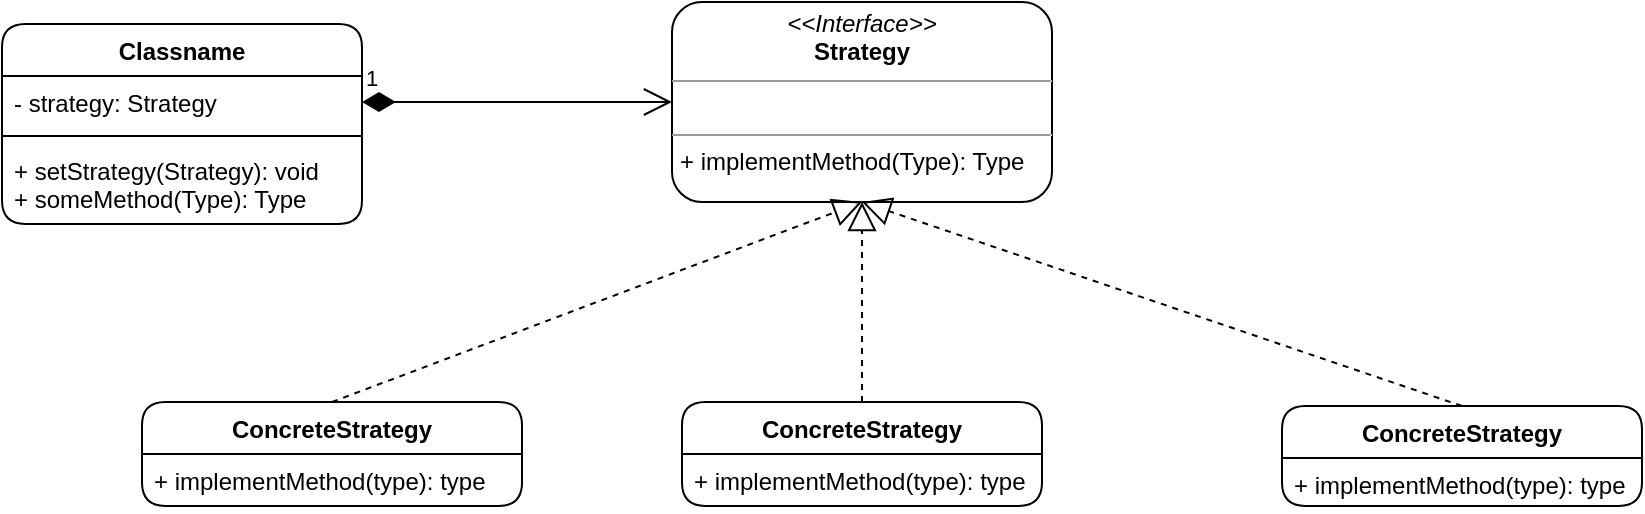 <mxfile version="13.9.9" type="device"><diagram id="XoBjUp5aje_ElDMifBGl" name="Page-1"><mxGraphModel dx="1024" dy="592" grid="1" gridSize="10" guides="1" tooltips="1" connect="1" arrows="1" fold="1" page="1" pageScale="1" pageWidth="827" pageHeight="1169" math="0" shadow="0"><root><mxCell id="0"/><mxCell id="1" parent="0"/><mxCell id="QiDf6ZnyPL9cv6KKr6Mu-1" value="ConcreteStrategy" style="swimlane;fontStyle=1;align=center;verticalAlign=top;childLayout=stackLayout;horizontal=1;startSize=26;horizontalStack=0;resizeParent=1;resizeParentMax=0;resizeLast=0;collapsible=1;marginBottom=0;rounded=1;" parent="1" vertex="1"><mxGeometry x="200" y="310" width="190" height="52" as="geometry"/></mxCell><mxCell id="QiDf6ZnyPL9cv6KKr6Mu-4" value="+ implementMethod(type): type" style="text;strokeColor=none;fillColor=none;align=left;verticalAlign=top;spacingLeft=4;spacingRight=4;overflow=hidden;rotatable=0;points=[[0,0.5],[1,0.5]];portConstraint=eastwest;rounded=1;" parent="QiDf6ZnyPL9cv6KKr6Mu-1" vertex="1"><mxGeometry y="26" width="190" height="26" as="geometry"/></mxCell><mxCell id="QiDf6ZnyPL9cv6KKr6Mu-5" value="&lt;p style=&quot;margin: 0px ; margin-top: 4px ; text-align: center&quot;&gt;&lt;i&gt;&amp;lt;&amp;lt;Interface&amp;gt;&amp;gt;&lt;/i&gt;&lt;br&gt;&lt;b&gt;Strategy&lt;/b&gt;&lt;/p&gt;&lt;hr size=&quot;1&quot;&gt;&lt;p style=&quot;margin: 0px ; margin-left: 4px&quot;&gt;&lt;br&gt;&lt;/p&gt;&lt;hr size=&quot;1&quot;&gt;&lt;p style=&quot;margin: 0px ; margin-left: 4px&quot;&gt;+ implementMethod(Type): Type&lt;br&gt;&lt;/p&gt;" style="verticalAlign=top;align=left;overflow=fill;fontSize=12;fontFamily=Helvetica;html=1;rounded=1;" parent="1" vertex="1"><mxGeometry x="465" y="110" width="190" height="100" as="geometry"/></mxCell><mxCell id="QiDf6ZnyPL9cv6KKr6Mu-7" value="" style="endArrow=block;dashed=1;endFill=0;endSize=12;html=1;entryX=0.5;entryY=1;entryDx=0;entryDy=0;exitX=0.5;exitY=0;exitDx=0;exitDy=0;" parent="1" source="QiDf6ZnyPL9cv6KKr6Mu-1" target="QiDf6ZnyPL9cv6KKr6Mu-5" edge="1"><mxGeometry width="160" relative="1" as="geometry"><mxPoint x="360" y="260" as="sourcePoint"/><mxPoint x="490" y="270" as="targetPoint"/></mxGeometry></mxCell><mxCell id="QiDf6ZnyPL9cv6KKr6Mu-9" value="ConcreteStrategy" style="swimlane;fontStyle=1;align=center;verticalAlign=top;childLayout=stackLayout;horizontal=1;startSize=26;horizontalStack=0;resizeParent=1;resizeParentMax=0;resizeLast=0;collapsible=1;marginBottom=0;rounded=1;" parent="1" vertex="1"><mxGeometry x="470" y="310" width="180" height="52" as="geometry"/></mxCell><mxCell id="QiDf6ZnyPL9cv6KKr6Mu-10" value="+ implementMethod(type): type" style="text;strokeColor=none;fillColor=none;align=left;verticalAlign=top;spacingLeft=4;spacingRight=4;overflow=hidden;rotatable=0;points=[[0,0.5],[1,0.5]];portConstraint=eastwest;rounded=1;" parent="QiDf6ZnyPL9cv6KKr6Mu-9" vertex="1"><mxGeometry y="26" width="180" height="26" as="geometry"/></mxCell><mxCell id="QiDf6ZnyPL9cv6KKr6Mu-11" value="ConcreteStrategy" style="swimlane;fontStyle=1;align=center;verticalAlign=top;childLayout=stackLayout;horizontal=1;startSize=26;horizontalStack=0;resizeParent=1;resizeParentMax=0;resizeLast=0;collapsible=1;marginBottom=0;rounded=1;" parent="1" vertex="1"><mxGeometry x="770" y="312" width="180" height="50" as="geometry"/></mxCell><mxCell id="QiDf6ZnyPL9cv6KKr6Mu-12" value="+ implementMethod(type): type" style="text;strokeColor=none;fillColor=none;align=left;verticalAlign=top;spacingLeft=4;spacingRight=4;overflow=hidden;rotatable=0;points=[[0,0.5],[1,0.5]];portConstraint=eastwest;rounded=1;" parent="QiDf6ZnyPL9cv6KKr6Mu-11" vertex="1"><mxGeometry y="26" width="180" height="24" as="geometry"/></mxCell><mxCell id="QiDf6ZnyPL9cv6KKr6Mu-16" value="" style="endArrow=block;dashed=1;endFill=0;endSize=12;html=1;exitX=0.5;exitY=0;exitDx=0;exitDy=0;entryX=0.5;entryY=1;entryDx=0;entryDy=0;" parent="1" source="QiDf6ZnyPL9cv6KKr6Mu-9" target="QiDf6ZnyPL9cv6KKr6Mu-5" edge="1"><mxGeometry width="160" relative="1" as="geometry"><mxPoint x="550" y="260" as="sourcePoint"/><mxPoint x="710" y="260" as="targetPoint"/></mxGeometry></mxCell><mxCell id="QiDf6ZnyPL9cv6KKr6Mu-17" value="" style="endArrow=block;dashed=1;endFill=0;endSize=12;html=1;exitX=0.5;exitY=0;exitDx=0;exitDy=0;entryX=0.5;entryY=1;entryDx=0;entryDy=0;" parent="1" source="QiDf6ZnyPL9cv6KKr6Mu-11" target="QiDf6ZnyPL9cv6KKr6Mu-5" edge="1"><mxGeometry width="160" relative="1" as="geometry"><mxPoint x="330" y="270" as="sourcePoint"/><mxPoint x="560" y="190" as="targetPoint"/></mxGeometry></mxCell><mxCell id="QiDf6ZnyPL9cv6KKr6Mu-18" value="Classname" style="swimlane;fontStyle=1;align=center;verticalAlign=top;childLayout=stackLayout;horizontal=1;startSize=26;horizontalStack=0;resizeParent=1;resizeParentMax=0;resizeLast=0;collapsible=1;marginBottom=0;rounded=1;" parent="1" vertex="1"><mxGeometry x="130" y="121" width="180" height="100" as="geometry"/></mxCell><mxCell id="QiDf6ZnyPL9cv6KKr6Mu-19" value="- strategy: Strategy" style="text;strokeColor=none;fillColor=none;align=left;verticalAlign=top;spacingLeft=4;spacingRight=4;overflow=hidden;rotatable=0;points=[[0,0.5],[1,0.5]];portConstraint=eastwest;" parent="QiDf6ZnyPL9cv6KKr6Mu-18" vertex="1"><mxGeometry y="26" width="180" height="26" as="geometry"/></mxCell><mxCell id="QiDf6ZnyPL9cv6KKr6Mu-20" value="" style="line;strokeWidth=1;fillColor=none;align=left;verticalAlign=middle;spacingTop=-1;spacingLeft=3;spacingRight=3;rotatable=0;labelPosition=right;points=[];portConstraint=eastwest;" parent="QiDf6ZnyPL9cv6KKr6Mu-18" vertex="1"><mxGeometry y="52" width="180" height="8" as="geometry"/></mxCell><mxCell id="QiDf6ZnyPL9cv6KKr6Mu-21" value="+ setStrategy(Strategy): void&#10;+ someMethod(Type): Type" style="text;strokeColor=none;fillColor=none;align=left;verticalAlign=top;spacingLeft=4;spacingRight=4;overflow=hidden;rotatable=0;points=[[0,0.5],[1,0.5]];portConstraint=eastwest;" parent="QiDf6ZnyPL9cv6KKr6Mu-18" vertex="1"><mxGeometry y="60" width="180" height="40" as="geometry"/></mxCell><mxCell id="QiDf6ZnyPL9cv6KKr6Mu-22" value="1" style="endArrow=open;html=1;endSize=12;startArrow=diamondThin;startSize=14;startFill=1;edgeStyle=orthogonalEdgeStyle;align=left;verticalAlign=bottom;exitX=1;exitY=0.5;exitDx=0;exitDy=0;entryX=0;entryY=0.5;entryDx=0;entryDy=0;" parent="1" source="QiDf6ZnyPL9cv6KKr6Mu-19" target="QiDf6ZnyPL9cv6KKr6Mu-5" edge="1"><mxGeometry x="-1" y="3" relative="1" as="geometry"><mxPoint x="330" y="270" as="sourcePoint"/><mxPoint x="490" y="270" as="targetPoint"/></mxGeometry></mxCell></root></mxGraphModel></diagram></mxfile>